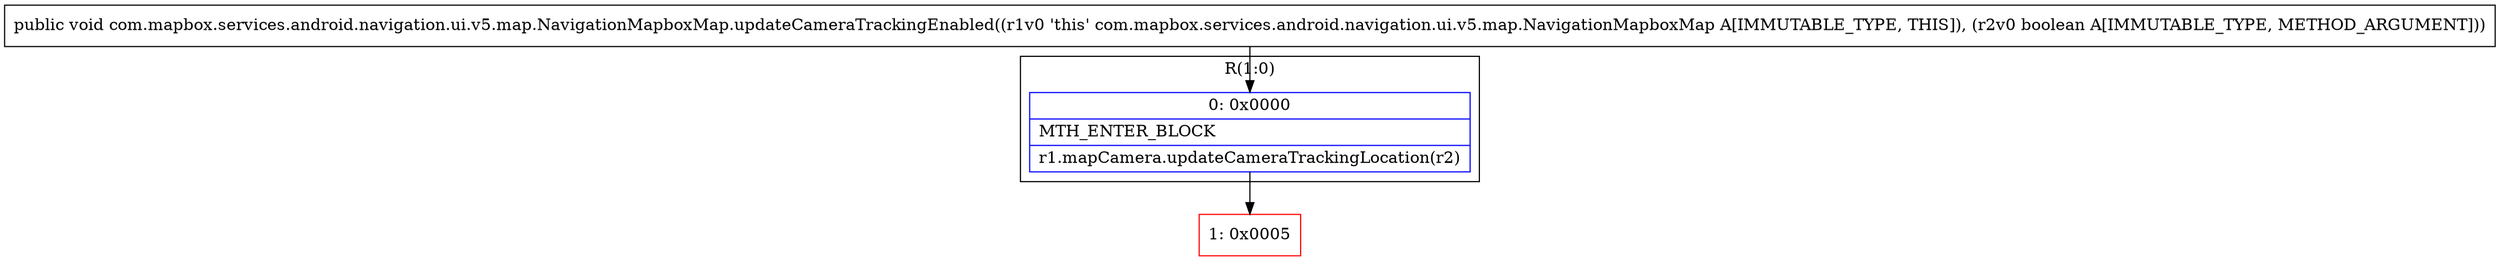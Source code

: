 digraph "CFG forcom.mapbox.services.android.navigation.ui.v5.map.NavigationMapboxMap.updateCameraTrackingEnabled(Z)V" {
subgraph cluster_Region_1780913695 {
label = "R(1:0)";
node [shape=record,color=blue];
Node_0 [shape=record,label="{0\:\ 0x0000|MTH_ENTER_BLOCK\l|r1.mapCamera.updateCameraTrackingLocation(r2)\l}"];
}
Node_1 [shape=record,color=red,label="{1\:\ 0x0005}"];
MethodNode[shape=record,label="{public void com.mapbox.services.android.navigation.ui.v5.map.NavigationMapboxMap.updateCameraTrackingEnabled((r1v0 'this' com.mapbox.services.android.navigation.ui.v5.map.NavigationMapboxMap A[IMMUTABLE_TYPE, THIS]), (r2v0 boolean A[IMMUTABLE_TYPE, METHOD_ARGUMENT])) }"];
MethodNode -> Node_0;
Node_0 -> Node_1;
}

